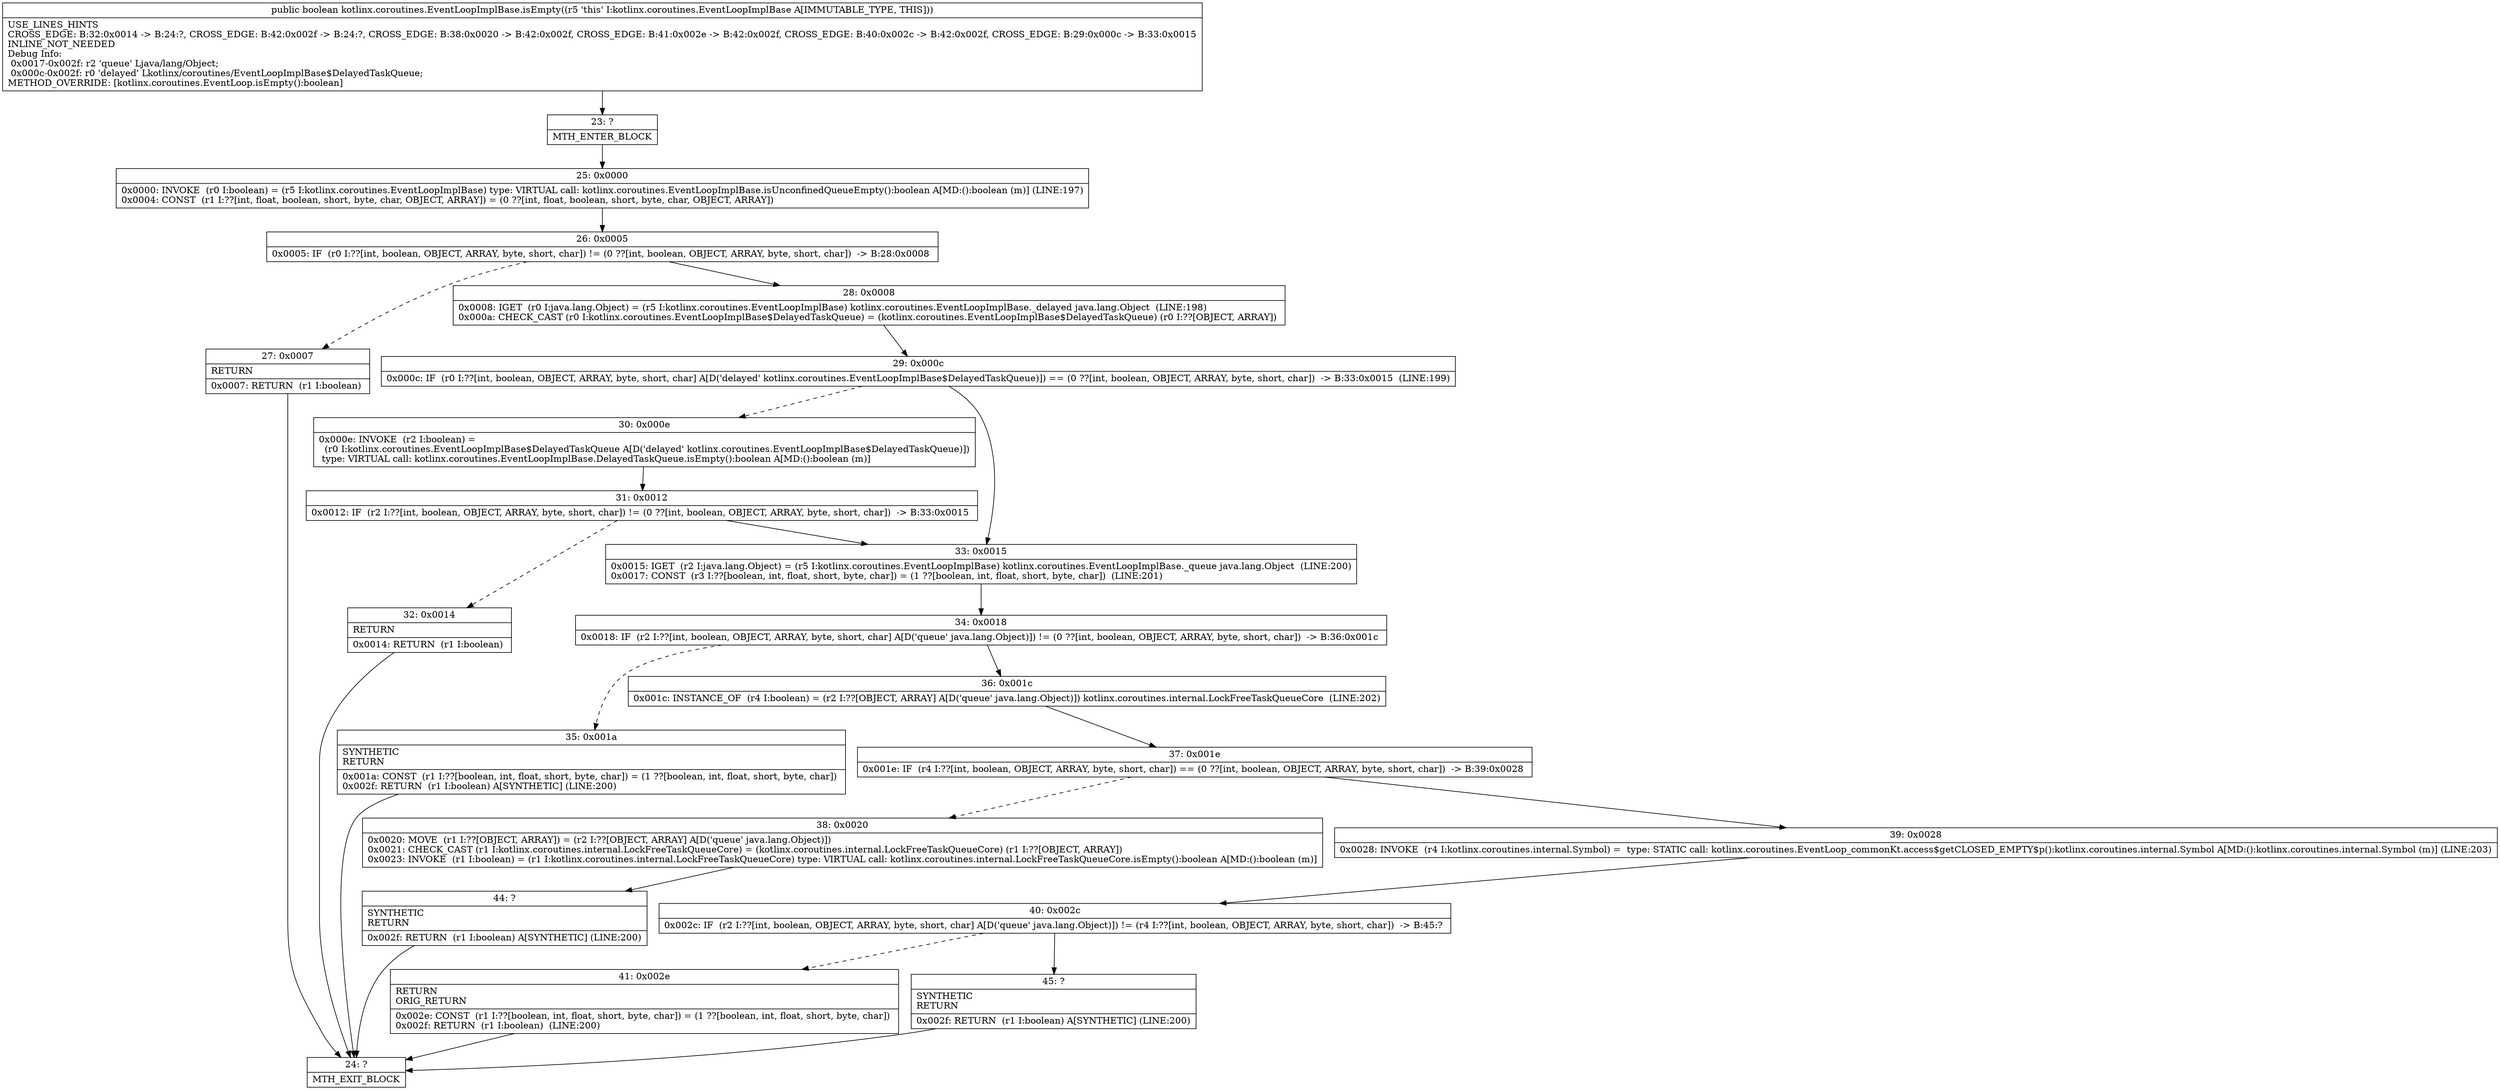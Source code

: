 digraph "CFG forkotlinx.coroutines.EventLoopImplBase.isEmpty()Z" {
Node_23 [shape=record,label="{23\:\ ?|MTH_ENTER_BLOCK\l}"];
Node_25 [shape=record,label="{25\:\ 0x0000|0x0000: INVOKE  (r0 I:boolean) = (r5 I:kotlinx.coroutines.EventLoopImplBase) type: VIRTUAL call: kotlinx.coroutines.EventLoopImplBase.isUnconfinedQueueEmpty():boolean A[MD:():boolean (m)] (LINE:197)\l0x0004: CONST  (r1 I:??[int, float, boolean, short, byte, char, OBJECT, ARRAY]) = (0 ??[int, float, boolean, short, byte, char, OBJECT, ARRAY]) \l}"];
Node_26 [shape=record,label="{26\:\ 0x0005|0x0005: IF  (r0 I:??[int, boolean, OBJECT, ARRAY, byte, short, char]) != (0 ??[int, boolean, OBJECT, ARRAY, byte, short, char])  \-\> B:28:0x0008 \l}"];
Node_27 [shape=record,label="{27\:\ 0x0007|RETURN\l|0x0007: RETURN  (r1 I:boolean) \l}"];
Node_24 [shape=record,label="{24\:\ ?|MTH_EXIT_BLOCK\l}"];
Node_28 [shape=record,label="{28\:\ 0x0008|0x0008: IGET  (r0 I:java.lang.Object) = (r5 I:kotlinx.coroutines.EventLoopImplBase) kotlinx.coroutines.EventLoopImplBase._delayed java.lang.Object  (LINE:198)\l0x000a: CHECK_CAST (r0 I:kotlinx.coroutines.EventLoopImplBase$DelayedTaskQueue) = (kotlinx.coroutines.EventLoopImplBase$DelayedTaskQueue) (r0 I:??[OBJECT, ARRAY]) \l}"];
Node_29 [shape=record,label="{29\:\ 0x000c|0x000c: IF  (r0 I:??[int, boolean, OBJECT, ARRAY, byte, short, char] A[D('delayed' kotlinx.coroutines.EventLoopImplBase$DelayedTaskQueue)]) == (0 ??[int, boolean, OBJECT, ARRAY, byte, short, char])  \-\> B:33:0x0015  (LINE:199)\l}"];
Node_30 [shape=record,label="{30\:\ 0x000e|0x000e: INVOKE  (r2 I:boolean) = \l  (r0 I:kotlinx.coroutines.EventLoopImplBase$DelayedTaskQueue A[D('delayed' kotlinx.coroutines.EventLoopImplBase$DelayedTaskQueue)])\l type: VIRTUAL call: kotlinx.coroutines.EventLoopImplBase.DelayedTaskQueue.isEmpty():boolean A[MD:():boolean (m)]\l}"];
Node_31 [shape=record,label="{31\:\ 0x0012|0x0012: IF  (r2 I:??[int, boolean, OBJECT, ARRAY, byte, short, char]) != (0 ??[int, boolean, OBJECT, ARRAY, byte, short, char])  \-\> B:33:0x0015 \l}"];
Node_32 [shape=record,label="{32\:\ 0x0014|RETURN\l|0x0014: RETURN  (r1 I:boolean) \l}"];
Node_33 [shape=record,label="{33\:\ 0x0015|0x0015: IGET  (r2 I:java.lang.Object) = (r5 I:kotlinx.coroutines.EventLoopImplBase) kotlinx.coroutines.EventLoopImplBase._queue java.lang.Object  (LINE:200)\l0x0017: CONST  (r3 I:??[boolean, int, float, short, byte, char]) = (1 ??[boolean, int, float, short, byte, char])  (LINE:201)\l}"];
Node_34 [shape=record,label="{34\:\ 0x0018|0x0018: IF  (r2 I:??[int, boolean, OBJECT, ARRAY, byte, short, char] A[D('queue' java.lang.Object)]) != (0 ??[int, boolean, OBJECT, ARRAY, byte, short, char])  \-\> B:36:0x001c \l}"];
Node_35 [shape=record,label="{35\:\ 0x001a|SYNTHETIC\lRETURN\l|0x001a: CONST  (r1 I:??[boolean, int, float, short, byte, char]) = (1 ??[boolean, int, float, short, byte, char]) \l0x002f: RETURN  (r1 I:boolean) A[SYNTHETIC] (LINE:200)\l}"];
Node_36 [shape=record,label="{36\:\ 0x001c|0x001c: INSTANCE_OF  (r4 I:boolean) = (r2 I:??[OBJECT, ARRAY] A[D('queue' java.lang.Object)]) kotlinx.coroutines.internal.LockFreeTaskQueueCore  (LINE:202)\l}"];
Node_37 [shape=record,label="{37\:\ 0x001e|0x001e: IF  (r4 I:??[int, boolean, OBJECT, ARRAY, byte, short, char]) == (0 ??[int, boolean, OBJECT, ARRAY, byte, short, char])  \-\> B:39:0x0028 \l}"];
Node_38 [shape=record,label="{38\:\ 0x0020|0x0020: MOVE  (r1 I:??[OBJECT, ARRAY]) = (r2 I:??[OBJECT, ARRAY] A[D('queue' java.lang.Object)]) \l0x0021: CHECK_CAST (r1 I:kotlinx.coroutines.internal.LockFreeTaskQueueCore) = (kotlinx.coroutines.internal.LockFreeTaskQueueCore) (r1 I:??[OBJECT, ARRAY]) \l0x0023: INVOKE  (r1 I:boolean) = (r1 I:kotlinx.coroutines.internal.LockFreeTaskQueueCore) type: VIRTUAL call: kotlinx.coroutines.internal.LockFreeTaskQueueCore.isEmpty():boolean A[MD:():boolean (m)]\l}"];
Node_44 [shape=record,label="{44\:\ ?|SYNTHETIC\lRETURN\l|0x002f: RETURN  (r1 I:boolean) A[SYNTHETIC] (LINE:200)\l}"];
Node_39 [shape=record,label="{39\:\ 0x0028|0x0028: INVOKE  (r4 I:kotlinx.coroutines.internal.Symbol) =  type: STATIC call: kotlinx.coroutines.EventLoop_commonKt.access$getCLOSED_EMPTY$p():kotlinx.coroutines.internal.Symbol A[MD:():kotlinx.coroutines.internal.Symbol (m)] (LINE:203)\l}"];
Node_40 [shape=record,label="{40\:\ 0x002c|0x002c: IF  (r2 I:??[int, boolean, OBJECT, ARRAY, byte, short, char] A[D('queue' java.lang.Object)]) != (r4 I:??[int, boolean, OBJECT, ARRAY, byte, short, char])  \-\> B:45:? \l}"];
Node_41 [shape=record,label="{41\:\ 0x002e|RETURN\lORIG_RETURN\l|0x002e: CONST  (r1 I:??[boolean, int, float, short, byte, char]) = (1 ??[boolean, int, float, short, byte, char]) \l0x002f: RETURN  (r1 I:boolean)  (LINE:200)\l}"];
Node_45 [shape=record,label="{45\:\ ?|SYNTHETIC\lRETURN\l|0x002f: RETURN  (r1 I:boolean) A[SYNTHETIC] (LINE:200)\l}"];
MethodNode[shape=record,label="{public boolean kotlinx.coroutines.EventLoopImplBase.isEmpty((r5 'this' I:kotlinx.coroutines.EventLoopImplBase A[IMMUTABLE_TYPE, THIS]))  | USE_LINES_HINTS\lCROSS_EDGE: B:32:0x0014 \-\> B:24:?, CROSS_EDGE: B:42:0x002f \-\> B:24:?, CROSS_EDGE: B:38:0x0020 \-\> B:42:0x002f, CROSS_EDGE: B:41:0x002e \-\> B:42:0x002f, CROSS_EDGE: B:40:0x002c \-\> B:42:0x002f, CROSS_EDGE: B:29:0x000c \-\> B:33:0x0015\lINLINE_NOT_NEEDED\lDebug Info:\l  0x0017\-0x002f: r2 'queue' Ljava\/lang\/Object;\l  0x000c\-0x002f: r0 'delayed' Lkotlinx\/coroutines\/EventLoopImplBase$DelayedTaskQueue;\lMETHOD_OVERRIDE: [kotlinx.coroutines.EventLoop.isEmpty():boolean]\l}"];
MethodNode -> Node_23;Node_23 -> Node_25;
Node_25 -> Node_26;
Node_26 -> Node_27[style=dashed];
Node_26 -> Node_28;
Node_27 -> Node_24;
Node_28 -> Node_29;
Node_29 -> Node_30[style=dashed];
Node_29 -> Node_33;
Node_30 -> Node_31;
Node_31 -> Node_32[style=dashed];
Node_31 -> Node_33;
Node_32 -> Node_24;
Node_33 -> Node_34;
Node_34 -> Node_35[style=dashed];
Node_34 -> Node_36;
Node_35 -> Node_24;
Node_36 -> Node_37;
Node_37 -> Node_38[style=dashed];
Node_37 -> Node_39;
Node_38 -> Node_44;
Node_44 -> Node_24;
Node_39 -> Node_40;
Node_40 -> Node_41[style=dashed];
Node_40 -> Node_45;
Node_41 -> Node_24;
Node_45 -> Node_24;
}


